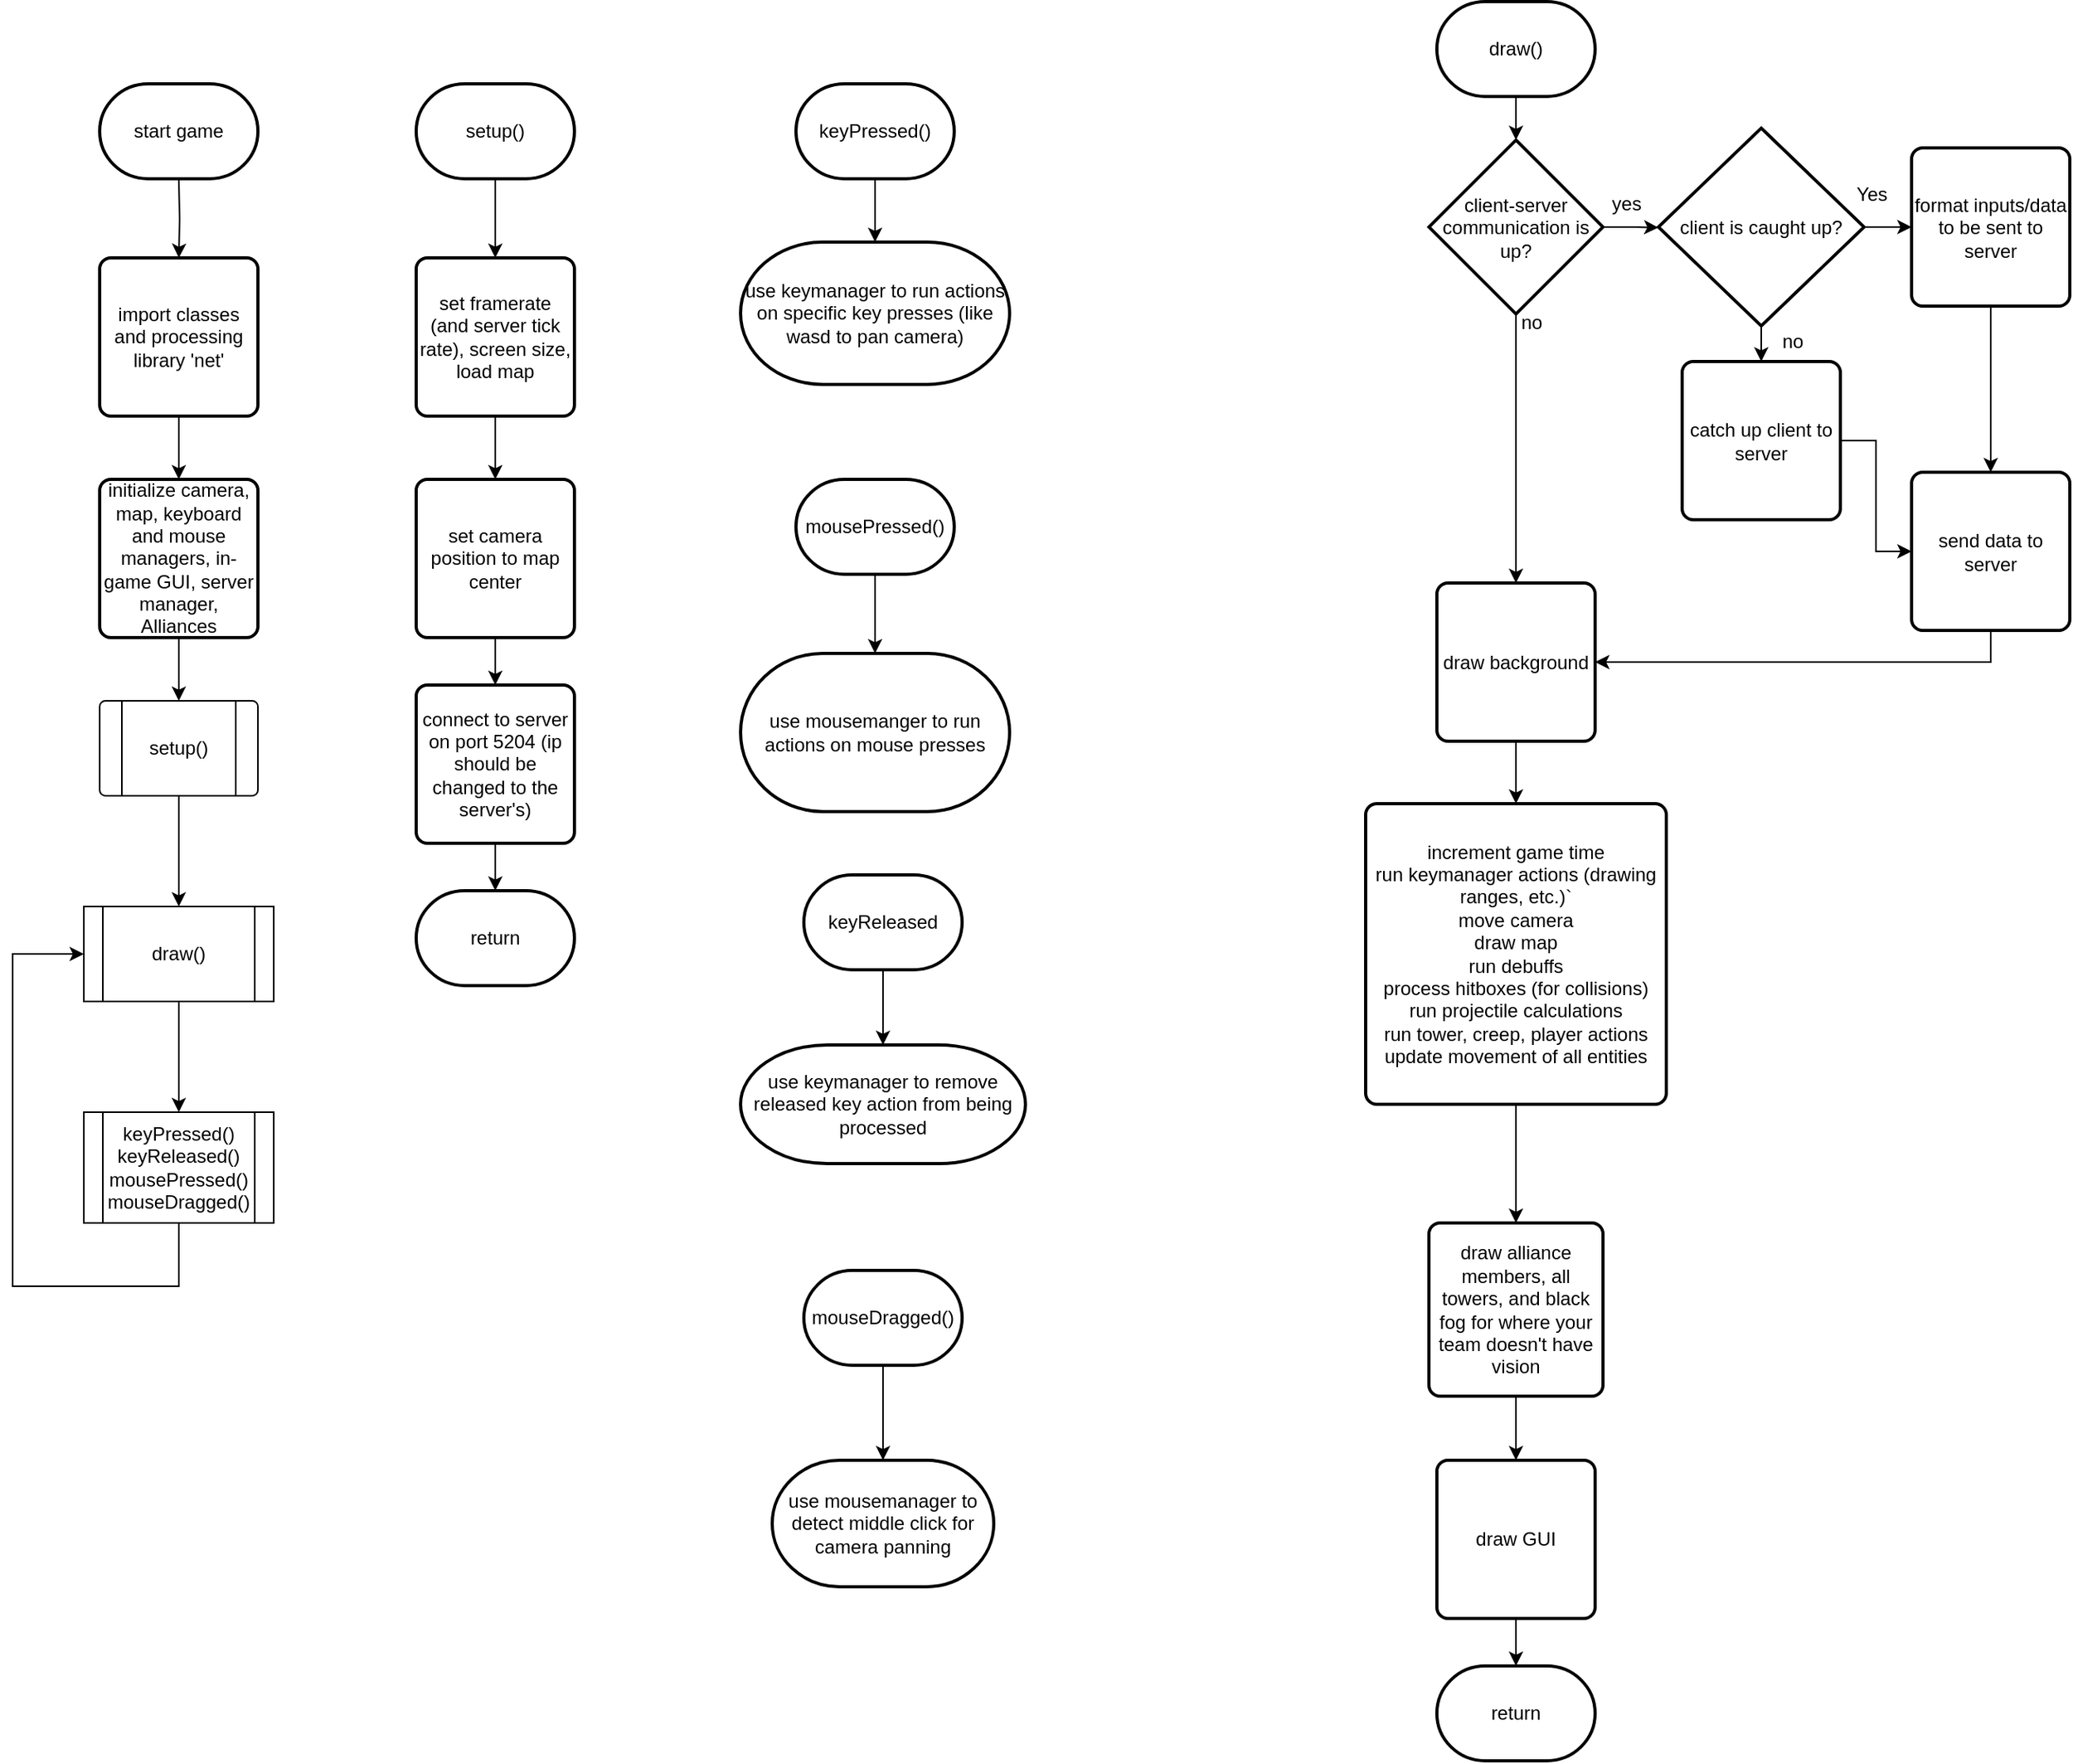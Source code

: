 <mxfile version="12.5.8" type="device"><diagram id="C5RBs43oDa-KdzZeNtuy" name="Page-1"><mxGraphModel dx="1422" dy="820" grid="1" gridSize="10" guides="1" tooltips="1" connect="1" arrows="1" fold="1" page="1" pageScale="1" pageWidth="827" pageHeight="1169" math="0" shadow="0"><root><mxCell id="WIyWlLk6GJQsqaUBKTNV-0"/><mxCell id="WIyWlLk6GJQsqaUBKTNV-1" parent="WIyWlLk6GJQsqaUBKTNV-0"/><mxCell id="ZvCTwz4VisCmZxIQqSwR-5" style="edgeStyle=orthogonalEdgeStyle;rounded=0;orthogonalLoop=1;jettySize=auto;html=1;" parent="WIyWlLk6GJQsqaUBKTNV-1" target="ZvCTwz4VisCmZxIQqSwR-2" edge="1"><mxGeometry relative="1" as="geometry"><mxPoint x="220" y="120" as="sourcePoint"/></mxGeometry></mxCell><mxCell id="ZvCTwz4VisCmZxIQqSwR-4" style="edgeStyle=orthogonalEdgeStyle;rounded=0;orthogonalLoop=1;jettySize=auto;html=1;" parent="WIyWlLk6GJQsqaUBKTNV-1" source="ZvCTwz4VisCmZxIQqSwR-2" target="ZvCTwz4VisCmZxIQqSwR-3" edge="1"><mxGeometry relative="1" as="geometry"/></mxCell><mxCell id="ZvCTwz4VisCmZxIQqSwR-2" value="import classes and processing library 'net'" style="rounded=1;whiteSpace=wrap;html=1;absoluteArcSize=1;arcSize=14;strokeWidth=2;" parent="WIyWlLk6GJQsqaUBKTNV-1" vertex="1"><mxGeometry x="170" y="170" width="100" height="100" as="geometry"/></mxCell><mxCell id="ZvCTwz4VisCmZxIQqSwR-7" style="edgeStyle=orthogonalEdgeStyle;rounded=0;orthogonalLoop=1;jettySize=auto;html=1;entryX=0.5;entryY=0;entryDx=0;entryDy=0;" parent="WIyWlLk6GJQsqaUBKTNV-1" source="ZvCTwz4VisCmZxIQqSwR-3" target="ZvCTwz4VisCmZxIQqSwR-66" edge="1"><mxGeometry relative="1" as="geometry"><mxPoint x="220.333" y="440" as="targetPoint"/></mxGeometry></mxCell><mxCell id="ZvCTwz4VisCmZxIQqSwR-3" value="&lt;div&gt;initialize camera, map, keyboard and mouse managers, in-game GUI, server manager, Alliances&lt;/div&gt;" style="rounded=1;whiteSpace=wrap;html=1;absoluteArcSize=1;arcSize=14;strokeWidth=2;" parent="WIyWlLk6GJQsqaUBKTNV-1" vertex="1"><mxGeometry x="170" y="310" width="100" height="100" as="geometry"/></mxCell><mxCell id="ZvCTwz4VisCmZxIQqSwR-47" style="edgeStyle=orthogonalEdgeStyle;rounded=0;orthogonalLoop=1;jettySize=auto;html=1;exitX=0.5;exitY=1;exitDx=0;exitDy=0;" parent="WIyWlLk6GJQsqaUBKTNV-1" source="ZvCTwz4VisCmZxIQqSwR-66" target="ZvCTwz4VisCmZxIQqSwR-68" edge="1"><mxGeometry relative="1" as="geometry"><mxPoint x="220.333" y="540" as="sourcePoint"/><mxPoint x="220.333" y="565.333" as="targetPoint"/><Array as="points"/></mxGeometry></mxCell><mxCell id="ZvCTwz4VisCmZxIQqSwR-14" style="edgeStyle=orthogonalEdgeStyle;rounded=0;orthogonalLoop=1;jettySize=auto;html=1;" parent="WIyWlLk6GJQsqaUBKTNV-1" source="ZvCTwz4VisCmZxIQqSwR-8" target="ZvCTwz4VisCmZxIQqSwR-13" edge="1"><mxGeometry relative="1" as="geometry"/></mxCell><mxCell id="ZvCTwz4VisCmZxIQqSwR-8" value="set framerate (and server tick rate), screen size, load map" style="rounded=1;whiteSpace=wrap;html=1;absoluteArcSize=1;arcSize=14;strokeWidth=2;" parent="WIyWlLk6GJQsqaUBKTNV-1" vertex="1"><mxGeometry x="370" y="170" width="100" height="100" as="geometry"/></mxCell><mxCell id="ZvCTwz4VisCmZxIQqSwR-10" value="&lt;div&gt;start game&lt;/div&gt;" style="strokeWidth=2;html=1;shape=mxgraph.flowchart.terminator;whiteSpace=wrap;" parent="WIyWlLk6GJQsqaUBKTNV-1" vertex="1"><mxGeometry x="170" y="60" width="100" height="60" as="geometry"/></mxCell><mxCell id="ZvCTwz4VisCmZxIQqSwR-12" style="edgeStyle=orthogonalEdgeStyle;rounded=0;orthogonalLoop=1;jettySize=auto;html=1;" parent="WIyWlLk6GJQsqaUBKTNV-1" source="ZvCTwz4VisCmZxIQqSwR-11" target="ZvCTwz4VisCmZxIQqSwR-8" edge="1"><mxGeometry relative="1" as="geometry"/></mxCell><mxCell id="ZvCTwz4VisCmZxIQqSwR-11" value="setup()" style="strokeWidth=2;html=1;shape=mxgraph.flowchart.terminator;whiteSpace=wrap;" parent="WIyWlLk6GJQsqaUBKTNV-1" vertex="1"><mxGeometry x="370" y="60" width="100" height="60" as="geometry"/></mxCell><mxCell id="ZvCTwz4VisCmZxIQqSwR-16" style="edgeStyle=orthogonalEdgeStyle;rounded=0;orthogonalLoop=1;jettySize=auto;html=1;" parent="WIyWlLk6GJQsqaUBKTNV-1" source="ZvCTwz4VisCmZxIQqSwR-13" target="ZvCTwz4VisCmZxIQqSwR-15" edge="1"><mxGeometry relative="1" as="geometry"/></mxCell><mxCell id="ZvCTwz4VisCmZxIQqSwR-13" value="set camera position to map center" style="rounded=1;whiteSpace=wrap;html=1;absoluteArcSize=1;arcSize=14;strokeWidth=2;" parent="WIyWlLk6GJQsqaUBKTNV-1" vertex="1"><mxGeometry x="370" y="310" width="100" height="100" as="geometry"/></mxCell><mxCell id="aNCH_4VEkNoQFIIb_L9L-56" style="edgeStyle=orthogonalEdgeStyle;rounded=0;orthogonalLoop=1;jettySize=auto;html=1;" parent="WIyWlLk6GJQsqaUBKTNV-1" source="ZvCTwz4VisCmZxIQqSwR-15" target="aNCH_4VEkNoQFIIb_L9L-55" edge="1"><mxGeometry relative="1" as="geometry"/></mxCell><mxCell id="ZvCTwz4VisCmZxIQqSwR-15" value="connect to server on port 5204 (ip should be changed to the server's)" style="rounded=1;whiteSpace=wrap;html=1;absoluteArcSize=1;arcSize=14;strokeWidth=2;" parent="WIyWlLk6GJQsqaUBKTNV-1" vertex="1"><mxGeometry x="370" y="440" width="100" height="100" as="geometry"/></mxCell><mxCell id="ZvCTwz4VisCmZxIQqSwR-22" style="edgeStyle=orthogonalEdgeStyle;rounded=0;orthogonalLoop=1;jettySize=auto;html=1;entryX=0.5;entryY=0;entryDx=0;entryDy=0;entryPerimeter=0;" parent="WIyWlLk6GJQsqaUBKTNV-1" source="ZvCTwz4VisCmZxIQqSwR-17" target="ZvCTwz4VisCmZxIQqSwR-21" edge="1"><mxGeometry relative="1" as="geometry"/></mxCell><mxCell id="ZvCTwz4VisCmZxIQqSwR-17" value="draw()" style="strokeWidth=2;html=1;shape=mxgraph.flowchart.terminator;whiteSpace=wrap;" parent="WIyWlLk6GJQsqaUBKTNV-1" vertex="1"><mxGeometry x="1015" y="8" width="100" height="60" as="geometry"/></mxCell><mxCell id="ZvCTwz4VisCmZxIQqSwR-27" style="edgeStyle=orthogonalEdgeStyle;rounded=0;orthogonalLoop=1;jettySize=auto;html=1;" parent="WIyWlLk6GJQsqaUBKTNV-1" source="ZvCTwz4VisCmZxIQqSwR-21" edge="1"><mxGeometry relative="1" as="geometry"><mxPoint x="1155" y="150.833" as="targetPoint"/></mxGeometry></mxCell><mxCell id="aNCH_4VEkNoQFIIb_L9L-6" style="edgeStyle=orthogonalEdgeStyle;rounded=0;orthogonalLoop=1;jettySize=auto;html=1;" parent="WIyWlLk6GJQsqaUBKTNV-1" source="ZvCTwz4VisCmZxIQqSwR-21" target="aNCH_4VEkNoQFIIb_L9L-2" edge="1"><mxGeometry relative="1" as="geometry"/></mxCell><mxCell id="ZvCTwz4VisCmZxIQqSwR-21" value="client-server communication is up?" style="strokeWidth=2;html=1;shape=mxgraph.flowchart.decision;whiteSpace=wrap;" parent="WIyWlLk6GJQsqaUBKTNV-1" vertex="1"><mxGeometry x="1010" y="95.5" width="110" height="110" as="geometry"/></mxCell><mxCell id="ZvCTwz4VisCmZxIQqSwR-26" value="&lt;div&gt;no&lt;/div&gt;" style="text;html=1;strokeColor=none;fillColor=none;align=center;verticalAlign=middle;whiteSpace=wrap;rounded=0;" parent="WIyWlLk6GJQsqaUBKTNV-1" vertex="1"><mxGeometry x="1055" y="200.5" width="40" height="20" as="geometry"/></mxCell><mxCell id="ZvCTwz4VisCmZxIQqSwR-28" value="&lt;div&gt;yes&lt;/div&gt;" style="text;html=1;strokeColor=none;fillColor=none;align=center;verticalAlign=middle;whiteSpace=wrap;rounded=0;" parent="WIyWlLk6GJQsqaUBKTNV-1" vertex="1"><mxGeometry x="1115" y="125.5" width="40" height="20" as="geometry"/></mxCell><mxCell id="aNCH_4VEkNoQFIIb_L9L-82" style="edgeStyle=orthogonalEdgeStyle;rounded=0;orthogonalLoop=1;jettySize=auto;html=1;" parent="WIyWlLk6GJQsqaUBKTNV-1" source="ZvCTwz4VisCmZxIQqSwR-44" target="aNCH_4VEkNoQFIIb_L9L-28" edge="1"><mxGeometry relative="1" as="geometry"/></mxCell><mxCell id="ZvCTwz4VisCmZxIQqSwR-44" value="&lt;div&gt;increment game time&lt;/div&gt;&lt;div&gt;&lt;div&gt;run keymanager actions (drawing ranges, etc.)`&lt;/div&gt;&lt;div&gt;move camera&lt;br&gt;&lt;/div&gt;draw map&lt;/div&gt;&lt;div&gt;run debuffs&lt;/div&gt;&lt;div&gt;process hitboxes (for collisions)&lt;br&gt;&lt;/div&gt;&lt;div&gt;run projectile calculations&lt;/div&gt;&lt;div&gt;run tower, creep, player actions&lt;/div&gt;&lt;div&gt;update movement of all entities&lt;br&gt;&lt;/div&gt;" style="rounded=1;whiteSpace=wrap;html=1;absoluteArcSize=1;arcSize=14;strokeWidth=2;" parent="WIyWlLk6GJQsqaUBKTNV-1" vertex="1"><mxGeometry x="970" y="515" width="190" height="190" as="geometry"/></mxCell><mxCell id="ZvCTwz4VisCmZxIQqSwR-48" style="edgeStyle=orthogonalEdgeStyle;rounded=0;orthogonalLoop=1;jettySize=auto;html=1;exitX=0.5;exitY=1;exitDx=0;exitDy=0;entryX=0.5;entryY=0;entryDx=0;entryDy=0;" parent="WIyWlLk6GJQsqaUBKTNV-1" source="ZvCTwz4VisCmZxIQqSwR-68" target="ZvCTwz4VisCmZxIQqSwR-69" edge="1"><mxGeometry relative="1" as="geometry"><mxPoint x="220" y="700" as="targetPoint"/><mxPoint x="220.333" y="665" as="sourcePoint"/></mxGeometry></mxCell><mxCell id="ZvCTwz4VisCmZxIQqSwR-50" style="edgeStyle=orthogonalEdgeStyle;rounded=0;orthogonalLoop=1;jettySize=auto;html=1;entryX=0;entryY=0.5;entryDx=0;entryDy=0;exitX=0.5;exitY=1;exitDx=0;exitDy=0;" parent="WIyWlLk6GJQsqaUBKTNV-1" source="ZvCTwz4VisCmZxIQqSwR-69" target="ZvCTwz4VisCmZxIQqSwR-68" edge="1"><mxGeometry relative="1" as="geometry"><mxPoint x="220.333" y="800" as="sourcePoint"/><mxPoint x="170.333" y="615.333" as="targetPoint"/><Array as="points"><mxPoint x="220" y="820"/><mxPoint x="115" y="820"/><mxPoint x="115" y="610"/></Array></mxGeometry></mxCell><mxCell id="ZvCTwz4VisCmZxIQqSwR-66" value="" style="verticalLabelPosition=bottom;verticalAlign=top;html=1;shape=process;whiteSpace=wrap;rounded=1;size=0.14;arcSize=6;" parent="WIyWlLk6GJQsqaUBKTNV-1" vertex="1"><mxGeometry x="170" y="450" width="100" height="60" as="geometry"/></mxCell><mxCell id="ZvCTwz4VisCmZxIQqSwR-67" value="setup()" style="text;html=1;strokeColor=none;fillColor=none;align=center;verticalAlign=middle;whiteSpace=wrap;rounded=0;" parent="WIyWlLk6GJQsqaUBKTNV-1" vertex="1"><mxGeometry x="200" y="470" width="40" height="20" as="geometry"/></mxCell><mxCell id="ZvCTwz4VisCmZxIQqSwR-68" value="&lt;div&gt;draw()&lt;/div&gt;" style="shape=process;whiteSpace=wrap;html=1;backgroundOutline=1;" parent="WIyWlLk6GJQsqaUBKTNV-1" vertex="1"><mxGeometry x="160" y="580" width="120" height="60" as="geometry"/></mxCell><mxCell id="ZvCTwz4VisCmZxIQqSwR-69" value="&lt;div&gt;keyPressed()&lt;/div&gt;&lt;div&gt;keyReleased()&lt;/div&gt;&lt;div&gt;mousePressed()&lt;/div&gt;&lt;div&gt;mouseDragged()&lt;br&gt;&lt;/div&gt;" style="shape=process;whiteSpace=wrap;html=1;backgroundOutline=1;" parent="WIyWlLk6GJQsqaUBKTNV-1" vertex="1"><mxGeometry x="160" y="710" width="120" height="70" as="geometry"/></mxCell><mxCell id="aNCH_4VEkNoQFIIb_L9L-80" style="edgeStyle=orthogonalEdgeStyle;rounded=0;orthogonalLoop=1;jettySize=auto;html=1;" parent="WIyWlLk6GJQsqaUBKTNV-1" source="aNCH_4VEkNoQFIIb_L9L-2" target="ZvCTwz4VisCmZxIQqSwR-44" edge="1"><mxGeometry relative="1" as="geometry"/></mxCell><mxCell id="aNCH_4VEkNoQFIIb_L9L-2" value="&lt;div&gt;draw background&lt;/div&gt;" style="rounded=1;whiteSpace=wrap;html=1;absoluteArcSize=1;arcSize=14;strokeWidth=2;" parent="WIyWlLk6GJQsqaUBKTNV-1" vertex="1"><mxGeometry x="1015" y="375.5" width="100" height="100" as="geometry"/></mxCell><mxCell id="aNCH_4VEkNoQFIIb_L9L-22" style="edgeStyle=orthogonalEdgeStyle;rounded=0;orthogonalLoop=1;jettySize=auto;html=1;" parent="WIyWlLk6GJQsqaUBKTNV-1" source="aNCH_4VEkNoQFIIb_L9L-19" target="aNCH_4VEkNoQFIIb_L9L-20" edge="1"><mxGeometry relative="1" as="geometry"/></mxCell><mxCell id="aNCH_4VEkNoQFIIb_L9L-23" style="edgeStyle=orthogonalEdgeStyle;rounded=0;orthogonalLoop=1;jettySize=auto;html=1;exitX=0.5;exitY=1;exitDx=0;exitDy=0;exitPerimeter=0;entryX=0.5;entryY=0;entryDx=0;entryDy=0;" parent="WIyWlLk6GJQsqaUBKTNV-1" source="aNCH_4VEkNoQFIIb_L9L-19" target="aNCH_4VEkNoQFIIb_L9L-21" edge="1"><mxGeometry relative="1" as="geometry"/></mxCell><mxCell id="aNCH_4VEkNoQFIIb_L9L-19" value="client is caught up?" style="strokeWidth=2;html=1;shape=mxgraph.flowchart.decision;whiteSpace=wrap;" parent="WIyWlLk6GJQsqaUBKTNV-1" vertex="1"><mxGeometry x="1155" y="88" width="130" height="125" as="geometry"/></mxCell><mxCell id="aNCH_4VEkNoQFIIb_L9L-26" style="edgeStyle=orthogonalEdgeStyle;rounded=0;orthogonalLoop=1;jettySize=auto;html=1;entryX=0.5;entryY=0;entryDx=0;entryDy=0;" parent="WIyWlLk6GJQsqaUBKTNV-1" source="aNCH_4VEkNoQFIIb_L9L-20" target="aNCH_4VEkNoQFIIb_L9L-24" edge="1"><mxGeometry relative="1" as="geometry"/></mxCell><mxCell id="aNCH_4VEkNoQFIIb_L9L-20" value="&lt;div&gt;format inputs/data to be sent to server&lt;/div&gt;" style="rounded=1;whiteSpace=wrap;html=1;absoluteArcSize=1;arcSize=14;strokeWidth=2;" parent="WIyWlLk6GJQsqaUBKTNV-1" vertex="1"><mxGeometry x="1315" y="100.5" width="100" height="100" as="geometry"/></mxCell><mxCell id="aNCH_4VEkNoQFIIb_L9L-25" style="edgeStyle=orthogonalEdgeStyle;rounded=0;orthogonalLoop=1;jettySize=auto;html=1;" parent="WIyWlLk6GJQsqaUBKTNV-1" source="aNCH_4VEkNoQFIIb_L9L-21" target="aNCH_4VEkNoQFIIb_L9L-24" edge="1"><mxGeometry relative="1" as="geometry"/></mxCell><mxCell id="aNCH_4VEkNoQFIIb_L9L-21" value="catch up client to server" style="rounded=1;whiteSpace=wrap;html=1;absoluteArcSize=1;arcSize=14;strokeWidth=2;" parent="WIyWlLk6GJQsqaUBKTNV-1" vertex="1"><mxGeometry x="1170" y="235.5" width="100" height="100" as="geometry"/></mxCell><mxCell id="aNCH_4VEkNoQFIIb_L9L-27" style="edgeStyle=orthogonalEdgeStyle;rounded=0;orthogonalLoop=1;jettySize=auto;html=1;entryX=1;entryY=0.5;entryDx=0;entryDy=0;" parent="WIyWlLk6GJQsqaUBKTNV-1" source="aNCH_4VEkNoQFIIb_L9L-24" target="aNCH_4VEkNoQFIIb_L9L-2" edge="1"><mxGeometry relative="1" as="geometry"><Array as="points"><mxPoint x="1365" y="425.5"/></Array></mxGeometry></mxCell><mxCell id="aNCH_4VEkNoQFIIb_L9L-24" value="send data to server" style="rounded=1;whiteSpace=wrap;html=1;absoluteArcSize=1;arcSize=14;strokeWidth=2;" parent="WIyWlLk6GJQsqaUBKTNV-1" vertex="1"><mxGeometry x="1315" y="305.5" width="100" height="100" as="geometry"/></mxCell><mxCell id="aNCH_4VEkNoQFIIb_L9L-78" style="edgeStyle=orthogonalEdgeStyle;rounded=0;orthogonalLoop=1;jettySize=auto;html=1;entryX=0.5;entryY=0;entryDx=0;entryDy=0;" parent="WIyWlLk6GJQsqaUBKTNV-1" source="aNCH_4VEkNoQFIIb_L9L-28" target="aNCH_4VEkNoQFIIb_L9L-77" edge="1"><mxGeometry relative="1" as="geometry"/></mxCell><mxCell id="aNCH_4VEkNoQFIIb_L9L-28" value="draw alliance members, all towers, and black fog for where your team doesn't have vision" style="rounded=1;whiteSpace=wrap;html=1;absoluteArcSize=1;arcSize=14;strokeWidth=2;" parent="WIyWlLk6GJQsqaUBKTNV-1" vertex="1"><mxGeometry x="1010" y="780" width="110" height="109.5" as="geometry"/></mxCell><mxCell id="aNCH_4VEkNoQFIIb_L9L-55" value="&lt;div&gt;return&lt;/div&gt;" style="strokeWidth=2;html=1;shape=mxgraph.flowchart.terminator;whiteSpace=wrap;" parent="WIyWlLk6GJQsqaUBKTNV-1" vertex="1"><mxGeometry x="370" y="570" width="100" height="60" as="geometry"/></mxCell><mxCell id="aNCH_4VEkNoQFIIb_L9L-57" style="edgeStyle=orthogonalEdgeStyle;rounded=0;orthogonalLoop=1;jettySize=auto;html=1;" parent="WIyWlLk6GJQsqaUBKTNV-1" source="aNCH_4VEkNoQFIIb_L9L-58" edge="1"><mxGeometry relative="1" as="geometry"><mxPoint x="660" y="160" as="targetPoint"/></mxGeometry></mxCell><mxCell id="aNCH_4VEkNoQFIIb_L9L-58" value="&lt;div&gt;keyPressed()&lt;/div&gt;" style="strokeWidth=2;html=1;shape=mxgraph.flowchart.terminator;whiteSpace=wrap;" parent="WIyWlLk6GJQsqaUBKTNV-1" vertex="1"><mxGeometry x="610" y="60" width="100" height="60" as="geometry"/></mxCell><mxCell id="aNCH_4VEkNoQFIIb_L9L-59" value="use keymanager to run actions on specific key presses (like wasd to pan camera)" style="strokeWidth=2;html=1;shape=mxgraph.flowchart.terminator;whiteSpace=wrap;" parent="WIyWlLk6GJQsqaUBKTNV-1" vertex="1"><mxGeometry x="575" y="160" width="170" height="90" as="geometry"/></mxCell><mxCell id="aNCH_4VEkNoQFIIb_L9L-63" style="edgeStyle=orthogonalEdgeStyle;rounded=0;orthogonalLoop=1;jettySize=auto;html=1;entryX=0.5;entryY=0;entryDx=0;entryDy=0;entryPerimeter=0;" parent="WIyWlLk6GJQsqaUBKTNV-1" source="aNCH_4VEkNoQFIIb_L9L-64" target="aNCH_4VEkNoQFIIb_L9L-65" edge="1"><mxGeometry relative="1" as="geometry"/></mxCell><mxCell id="aNCH_4VEkNoQFIIb_L9L-64" value="&lt;div&gt;mousePressed()&lt;/div&gt;" style="strokeWidth=2;html=1;shape=mxgraph.flowchart.terminator;whiteSpace=wrap;" parent="WIyWlLk6GJQsqaUBKTNV-1" vertex="1"><mxGeometry x="610" y="310" width="100" height="60" as="geometry"/></mxCell><mxCell id="aNCH_4VEkNoQFIIb_L9L-65" value="&lt;div&gt;use mousemanger to run actions on mouse presses&lt;/div&gt;" style="strokeWidth=2;html=1;shape=mxgraph.flowchart.terminator;whiteSpace=wrap;" parent="WIyWlLk6GJQsqaUBKTNV-1" vertex="1"><mxGeometry x="575" y="420" width="170" height="100" as="geometry"/></mxCell><mxCell id="aNCH_4VEkNoQFIIb_L9L-69" style="edgeStyle=orthogonalEdgeStyle;rounded=0;orthogonalLoop=1;jettySize=auto;html=1;entryX=0.5;entryY=0;entryDx=0;entryDy=0;entryPerimeter=0;" parent="WIyWlLk6GJQsqaUBKTNV-1" source="aNCH_4VEkNoQFIIb_L9L-70" target="aNCH_4VEkNoQFIIb_L9L-71" edge="1"><mxGeometry relative="1" as="geometry"/></mxCell><mxCell id="aNCH_4VEkNoQFIIb_L9L-70" value="keyReleased" style="strokeWidth=2;html=1;shape=mxgraph.flowchart.terminator;whiteSpace=wrap;" parent="WIyWlLk6GJQsqaUBKTNV-1" vertex="1"><mxGeometry x="615" y="560" width="100" height="60" as="geometry"/></mxCell><mxCell id="aNCH_4VEkNoQFIIb_L9L-71" value="use keymanager to remove released key action from being processed" style="strokeWidth=2;html=1;shape=mxgraph.flowchart.terminator;whiteSpace=wrap;" parent="WIyWlLk6GJQsqaUBKTNV-1" vertex="1"><mxGeometry x="575" y="667.5" width="180" height="75" as="geometry"/></mxCell><mxCell id="aNCH_4VEkNoQFIIb_L9L-72" style="edgeStyle=orthogonalEdgeStyle;rounded=0;orthogonalLoop=1;jettySize=auto;html=1;entryX=0.5;entryY=0;entryDx=0;entryDy=0;entryPerimeter=0;" parent="WIyWlLk6GJQsqaUBKTNV-1" source="aNCH_4VEkNoQFIIb_L9L-73" target="aNCH_4VEkNoQFIIb_L9L-74" edge="1"><mxGeometry relative="1" as="geometry"/></mxCell><mxCell id="aNCH_4VEkNoQFIIb_L9L-73" value="mouseDragged()" style="strokeWidth=2;html=1;shape=mxgraph.flowchart.terminator;whiteSpace=wrap;" parent="WIyWlLk6GJQsqaUBKTNV-1" vertex="1"><mxGeometry x="615" y="810" width="100" height="60" as="geometry"/></mxCell><mxCell id="aNCH_4VEkNoQFIIb_L9L-74" value="use mousemanager to detect middle click for camera panning" style="strokeWidth=2;html=1;shape=mxgraph.flowchart.terminator;whiteSpace=wrap;" parent="WIyWlLk6GJQsqaUBKTNV-1" vertex="1"><mxGeometry x="595" y="930" width="140" height="80" as="geometry"/></mxCell><mxCell id="aNCH_4VEkNoQFIIb_L9L-75" value="&lt;div&gt;return&lt;/div&gt;" style="strokeWidth=2;html=1;shape=mxgraph.flowchart.terminator;whiteSpace=wrap;" parent="WIyWlLk6GJQsqaUBKTNV-1" vertex="1"><mxGeometry x="1015" y="1060" width="100" height="60" as="geometry"/></mxCell><mxCell id="aNCH_4VEkNoQFIIb_L9L-79" style="edgeStyle=orthogonalEdgeStyle;rounded=0;orthogonalLoop=1;jettySize=auto;html=1;entryX=0.5;entryY=0;entryDx=0;entryDy=0;entryPerimeter=0;" parent="WIyWlLk6GJQsqaUBKTNV-1" source="aNCH_4VEkNoQFIIb_L9L-77" target="aNCH_4VEkNoQFIIb_L9L-75" edge="1"><mxGeometry relative="1" as="geometry"/></mxCell><mxCell id="aNCH_4VEkNoQFIIb_L9L-77" value="&lt;div&gt;draw GUI&lt;/div&gt;" style="rounded=1;whiteSpace=wrap;html=1;absoluteArcSize=1;arcSize=14;strokeWidth=2;" parent="WIyWlLk6GJQsqaUBKTNV-1" vertex="1"><mxGeometry x="1015" y="930" width="100" height="100" as="geometry"/></mxCell><mxCell id="_GyH3SEEQ3bwWCntRIc7-1" value="no" style="text;html=1;strokeColor=none;fillColor=none;align=center;verticalAlign=middle;whiteSpace=wrap;rounded=0;" vertex="1" parent="WIyWlLk6GJQsqaUBKTNV-1"><mxGeometry x="1220" y="213" width="40" height="20" as="geometry"/></mxCell><mxCell id="_GyH3SEEQ3bwWCntRIc7-4" value="Yes" style="text;html=1;strokeColor=none;fillColor=none;align=center;verticalAlign=middle;whiteSpace=wrap;rounded=0;" vertex="1" parent="WIyWlLk6GJQsqaUBKTNV-1"><mxGeometry x="1270" y="120" width="40" height="20" as="geometry"/></mxCell></root></mxGraphModel></diagram></mxfile>